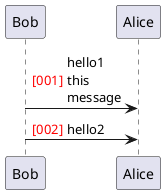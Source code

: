 {
  "sha1": "ryl090o7ne3inla23el9ttyo1ltzb6y",
  "insertion": {
    "when": "2024-06-04T17:28:44.432Z",
    "user": "plantuml@gmail.com"
  }
}
@startuml
autonumber "<font color=red>[000]</font>"

Bob -> Alice : hello1\nthis\nmessage
Bob -> Alice : hello2

@enduml
